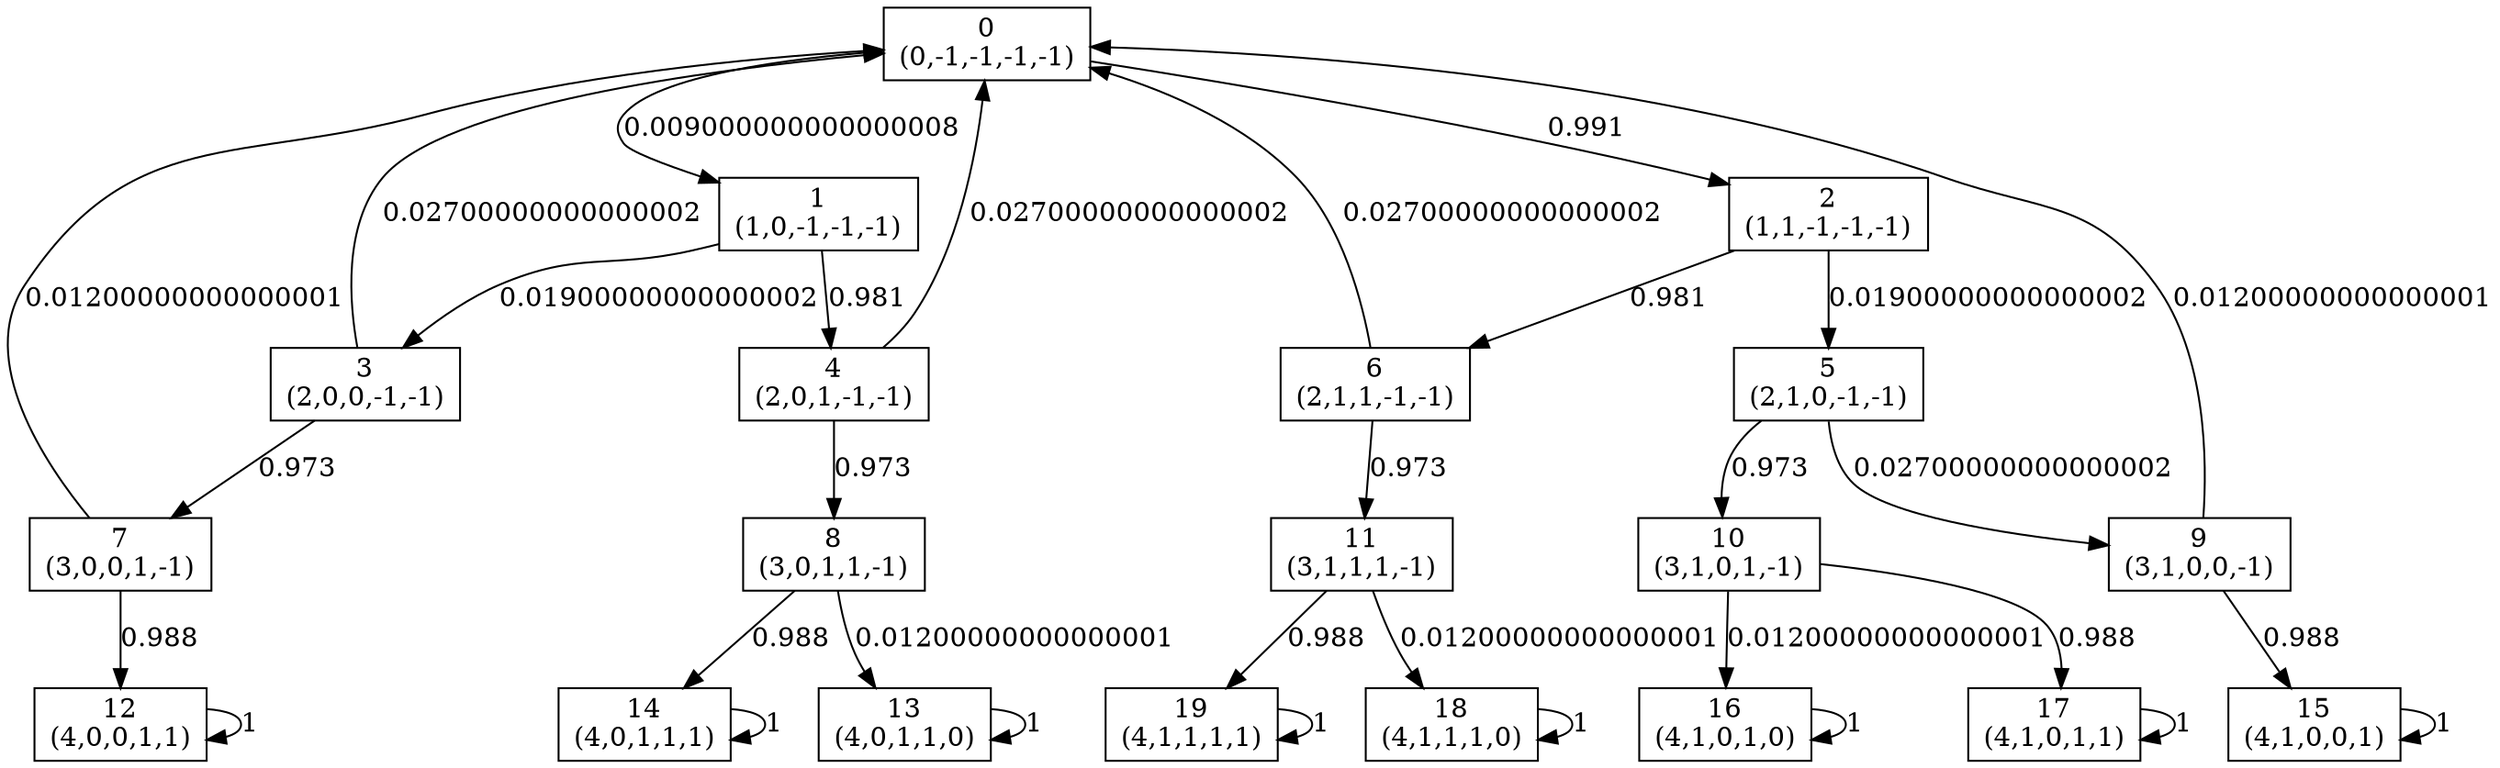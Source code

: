 digraph P {
node [shape=box];
0 -> 1 [ label="0.009000000000000008" ];
0 -> 2 [ label="0.991" ];
1 -> 3 [ label="0.01900000000000002" ];
1 -> 4 [ label="0.981" ];
2 -> 5 [ label="0.01900000000000002" ];
2 -> 6 [ label="0.981" ];
3 -> 0 [ label="0.02700000000000002" ];
3 -> 7 [ label="0.973" ];
4 -> 0 [ label="0.02700000000000002" ];
4 -> 8 [ label="0.973" ];
5 -> 9 [ label="0.02700000000000002" ];
5 -> 10 [ label="0.973" ];
6 -> 0 [ label="0.02700000000000002" ];
6 -> 11 [ label="0.973" ];
7 -> 0 [ label="0.01200000000000001" ];
7 -> 12 [ label="0.988" ];
8 -> 13 [ label="0.01200000000000001" ];
8 -> 14 [ label="0.988" ];
9 -> 0 [ label="0.01200000000000001" ];
9 -> 15 [ label="0.988" ];
10 -> 16 [ label="0.01200000000000001" ];
10 -> 17 [ label="0.988" ];
11 -> 18 [ label="0.01200000000000001" ];
11 -> 19 [ label="0.988" ];
12 -> 12 [ label="1" ];
13 -> 13 [ label="1" ];
14 -> 14 [ label="1" ];
15 -> 15 [ label="1" ];
16 -> 16 [ label="1" ];
17 -> 17 [ label="1" ];
18 -> 18 [ label="1" ];
19 -> 19 [ label="1" ];
0 [label="0\n(0,-1,-1,-1,-1)"];
1 [label="1\n(1,0,-1,-1,-1)"];
2 [label="2\n(1,1,-1,-1,-1)"];
3 [label="3\n(2,0,0,-1,-1)"];
4 [label="4\n(2,0,1,-1,-1)"];
5 [label="5\n(2,1,0,-1,-1)"];
6 [label="6\n(2,1,1,-1,-1)"];
7 [label="7\n(3,0,0,1,-1)"];
8 [label="8\n(3,0,1,1,-1)"];
9 [label="9\n(3,1,0,0,-1)"];
10 [label="10\n(3,1,0,1,-1)"];
11 [label="11\n(3,1,1,1,-1)"];
12 [label="12\n(4,0,0,1,1)"];
13 [label="13\n(4,0,1,1,0)"];
14 [label="14\n(4,0,1,1,1)"];
15 [label="15\n(4,1,0,0,1)"];
16 [label="16\n(4,1,0,1,0)"];
17 [label="17\n(4,1,0,1,1)"];
18 [label="18\n(4,1,1,1,0)"];
19 [label="19\n(4,1,1,1,1)"];
}
